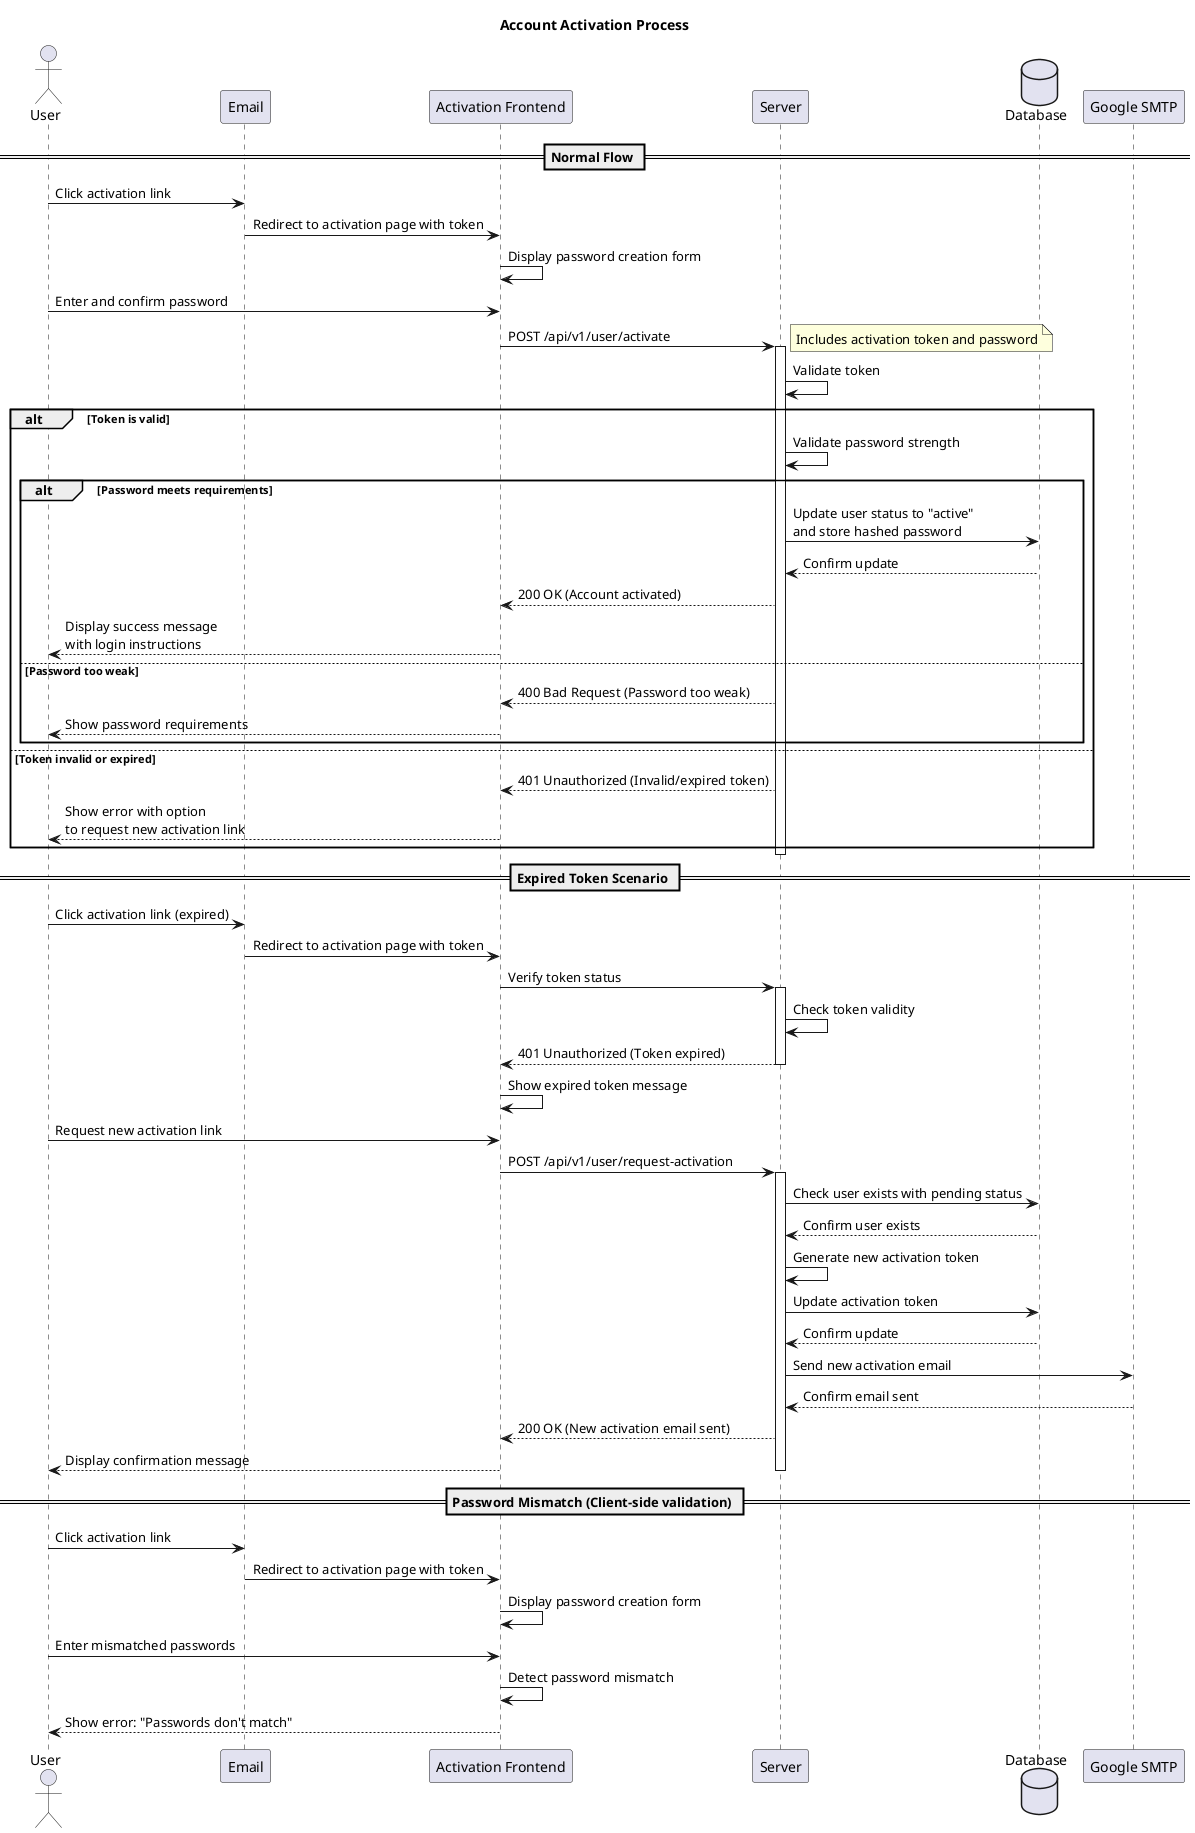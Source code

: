 @startuml account_activation_sequence

actor User
participant "Email" as Email
participant "Activation Frontend" as Frontend
participant "Server" as Server
database "Database" as DB

title Account Activation Process

== Normal Flow ==
User -> Email: Click activation link
Email -> Frontend: Redirect to activation page with token
Frontend -> Frontend: Display password creation form
User -> Frontend: Enter and confirm password
Frontend -> Server: POST /api/v1/user/activate
note right: Includes activation token and password
activate Server

Server -> Server: Validate token
alt Token is valid
    Server -> Server: Validate password strength
    alt Password meets requirements
        Server -> DB: Update user status to "active"\nand store hashed password
        DB --> Server: Confirm update
        Server --> Frontend: 200 OK (Account activated)
        Frontend --> User: Display success message\nwith login instructions
    else Password too weak
        Server --> Frontend: 400 Bad Request (Password too weak)
        Frontend --> User: Show password requirements
    end
else Token invalid or expired
    Server --> Frontend: 401 Unauthorized (Invalid/expired token)
    Frontend --> User: Show error with option\nto request new activation link
end

deactivate Server

== Expired Token Scenario ==
User -> Email: Click activation link (expired)
Email -> Frontend: Redirect to activation page with token
Frontend -> Server: Verify token status
activate Server
Server -> Server: Check token validity
Server --> Frontend: 401 Unauthorized (Token expired)
deactivate Server
Frontend -> Frontend: Show expired token message
User -> Frontend: Request new activation link
Frontend -> Server: POST /api/v1/user/request-activation
activate Server
Server -> DB: Check user exists with pending status
DB --> Server: Confirm user exists
Server -> Server: Generate new activation token
Server -> DB: Update activation token
DB --> Server: Confirm update
Server -> "Google SMTP": Send new activation email
"Google SMTP" --> Server: Confirm email sent
Server --> Frontend: 200 OK (New activation email sent)
Frontend --> User: Display confirmation message
deactivate Server

== Password Mismatch (Client-side validation) ==
User -> Email: Click activation link
Email -> Frontend: Redirect to activation page with token
Frontend -> Frontend: Display password creation form
User -> Frontend: Enter mismatched passwords
Frontend -> Frontend: Detect password mismatch
Frontend --> User: Show error: "Passwords don't match"

@enduml